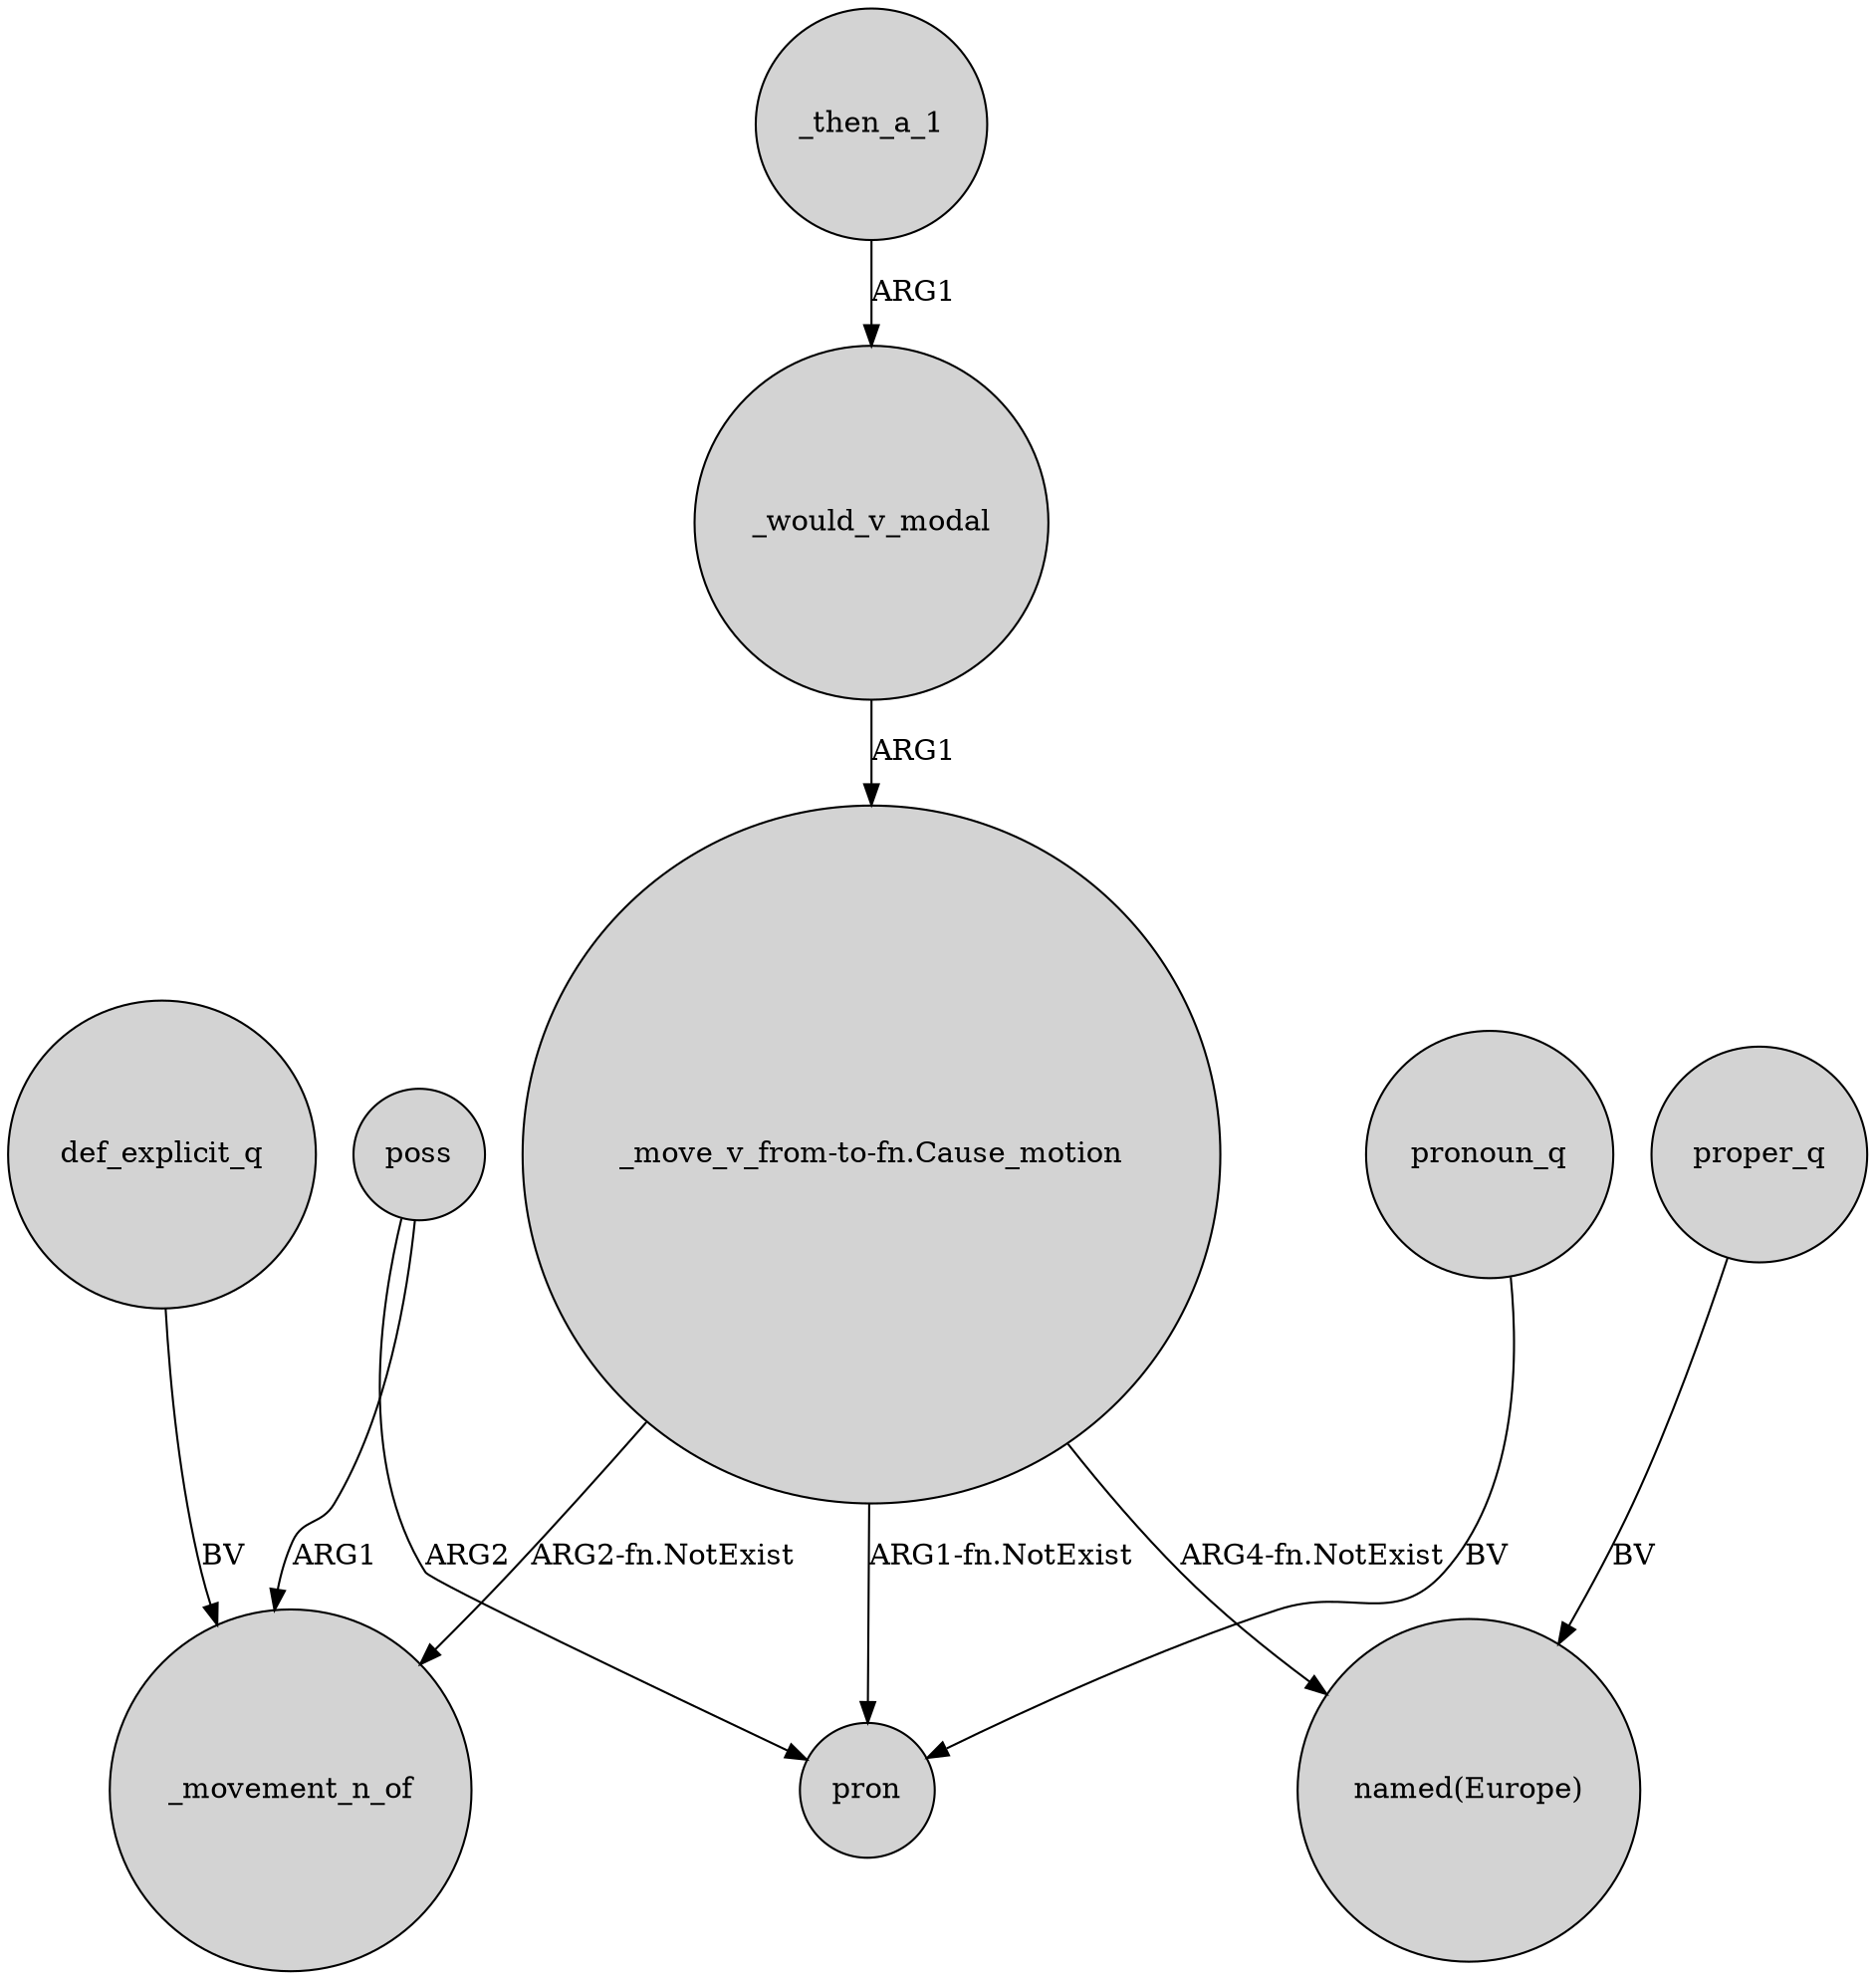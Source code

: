 digraph {
	node [shape=circle style=filled]
	_would_v_modal -> "_move_v_from-to-fn.Cause_motion" [label=ARG1]
	_then_a_1 -> _would_v_modal [label=ARG1]
	"_move_v_from-to-fn.Cause_motion" -> pron [label="ARG1-fn.NotExist"]
	"_move_v_from-to-fn.Cause_motion" -> _movement_n_of [label="ARG2-fn.NotExist"]
	def_explicit_q -> _movement_n_of [label=BV]
	poss -> pron [label=ARG2]
	poss -> _movement_n_of [label=ARG1]
	proper_q -> "named(Europe)" [label=BV]
	"_move_v_from-to-fn.Cause_motion" -> "named(Europe)" [label="ARG4-fn.NotExist"]
	pronoun_q -> pron [label=BV]
}
